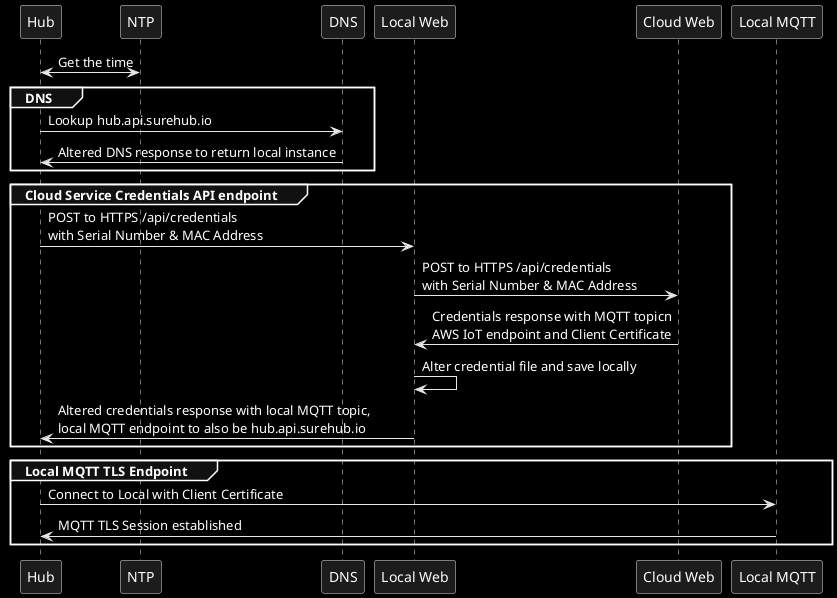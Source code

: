 plantuml
@startuml
skinparam monochrome reverse
Hub <-> NTP : Get the time
group DNS
Hub -> DNS : Lookup hub.api.surehub.io
DNS -> Hub : Altered DNS response to return local instance
end group
group Cloud Service Credentials API endpoint
Hub -> "Local Web" : POST to HTTPS /api/credentials\nwith Serial Number & MAC Address
"Local Web" -> "Cloud Web" : POST to HTTPS /api/credentials\nwith Serial Number & MAC Address
"Cloud Web" -> "Local Web" : Credentials response with MQTT topicn\nAWS IoT endpoint and Client Certificate
"Local Web" -> "Local Web" : Alter credential file and save locally
"Local Web" ->  Hub : Altered credentials response with local MQTT topic,\nlocal MQTT endpoint to also be hub.api.surehub.io
end group
group Local MQTT TLS Endpoint
Hub -> "Local MQTT" : Connect to Local with Client Certificate
"Local MQTT" -> Hub : MQTT TLS Session established
end group
@enduml

